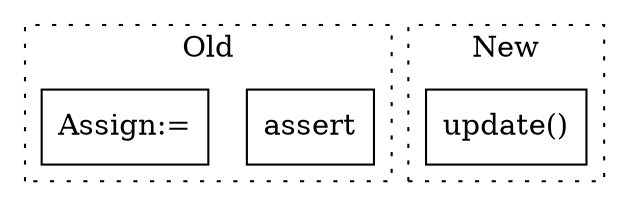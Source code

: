 digraph G {
subgraph cluster0 {
1 [label="assert" a="65" s="11542" l="7" shape="box"];
3 [label="Assign:=" a="68" s="11278" l="3" shape="box"];
label = "Old";
style="dotted";
}
subgraph cluster1 {
2 [label="update()" a="75" s="12181,12255" l="26,1" shape="box"];
label = "New";
style="dotted";
}
}